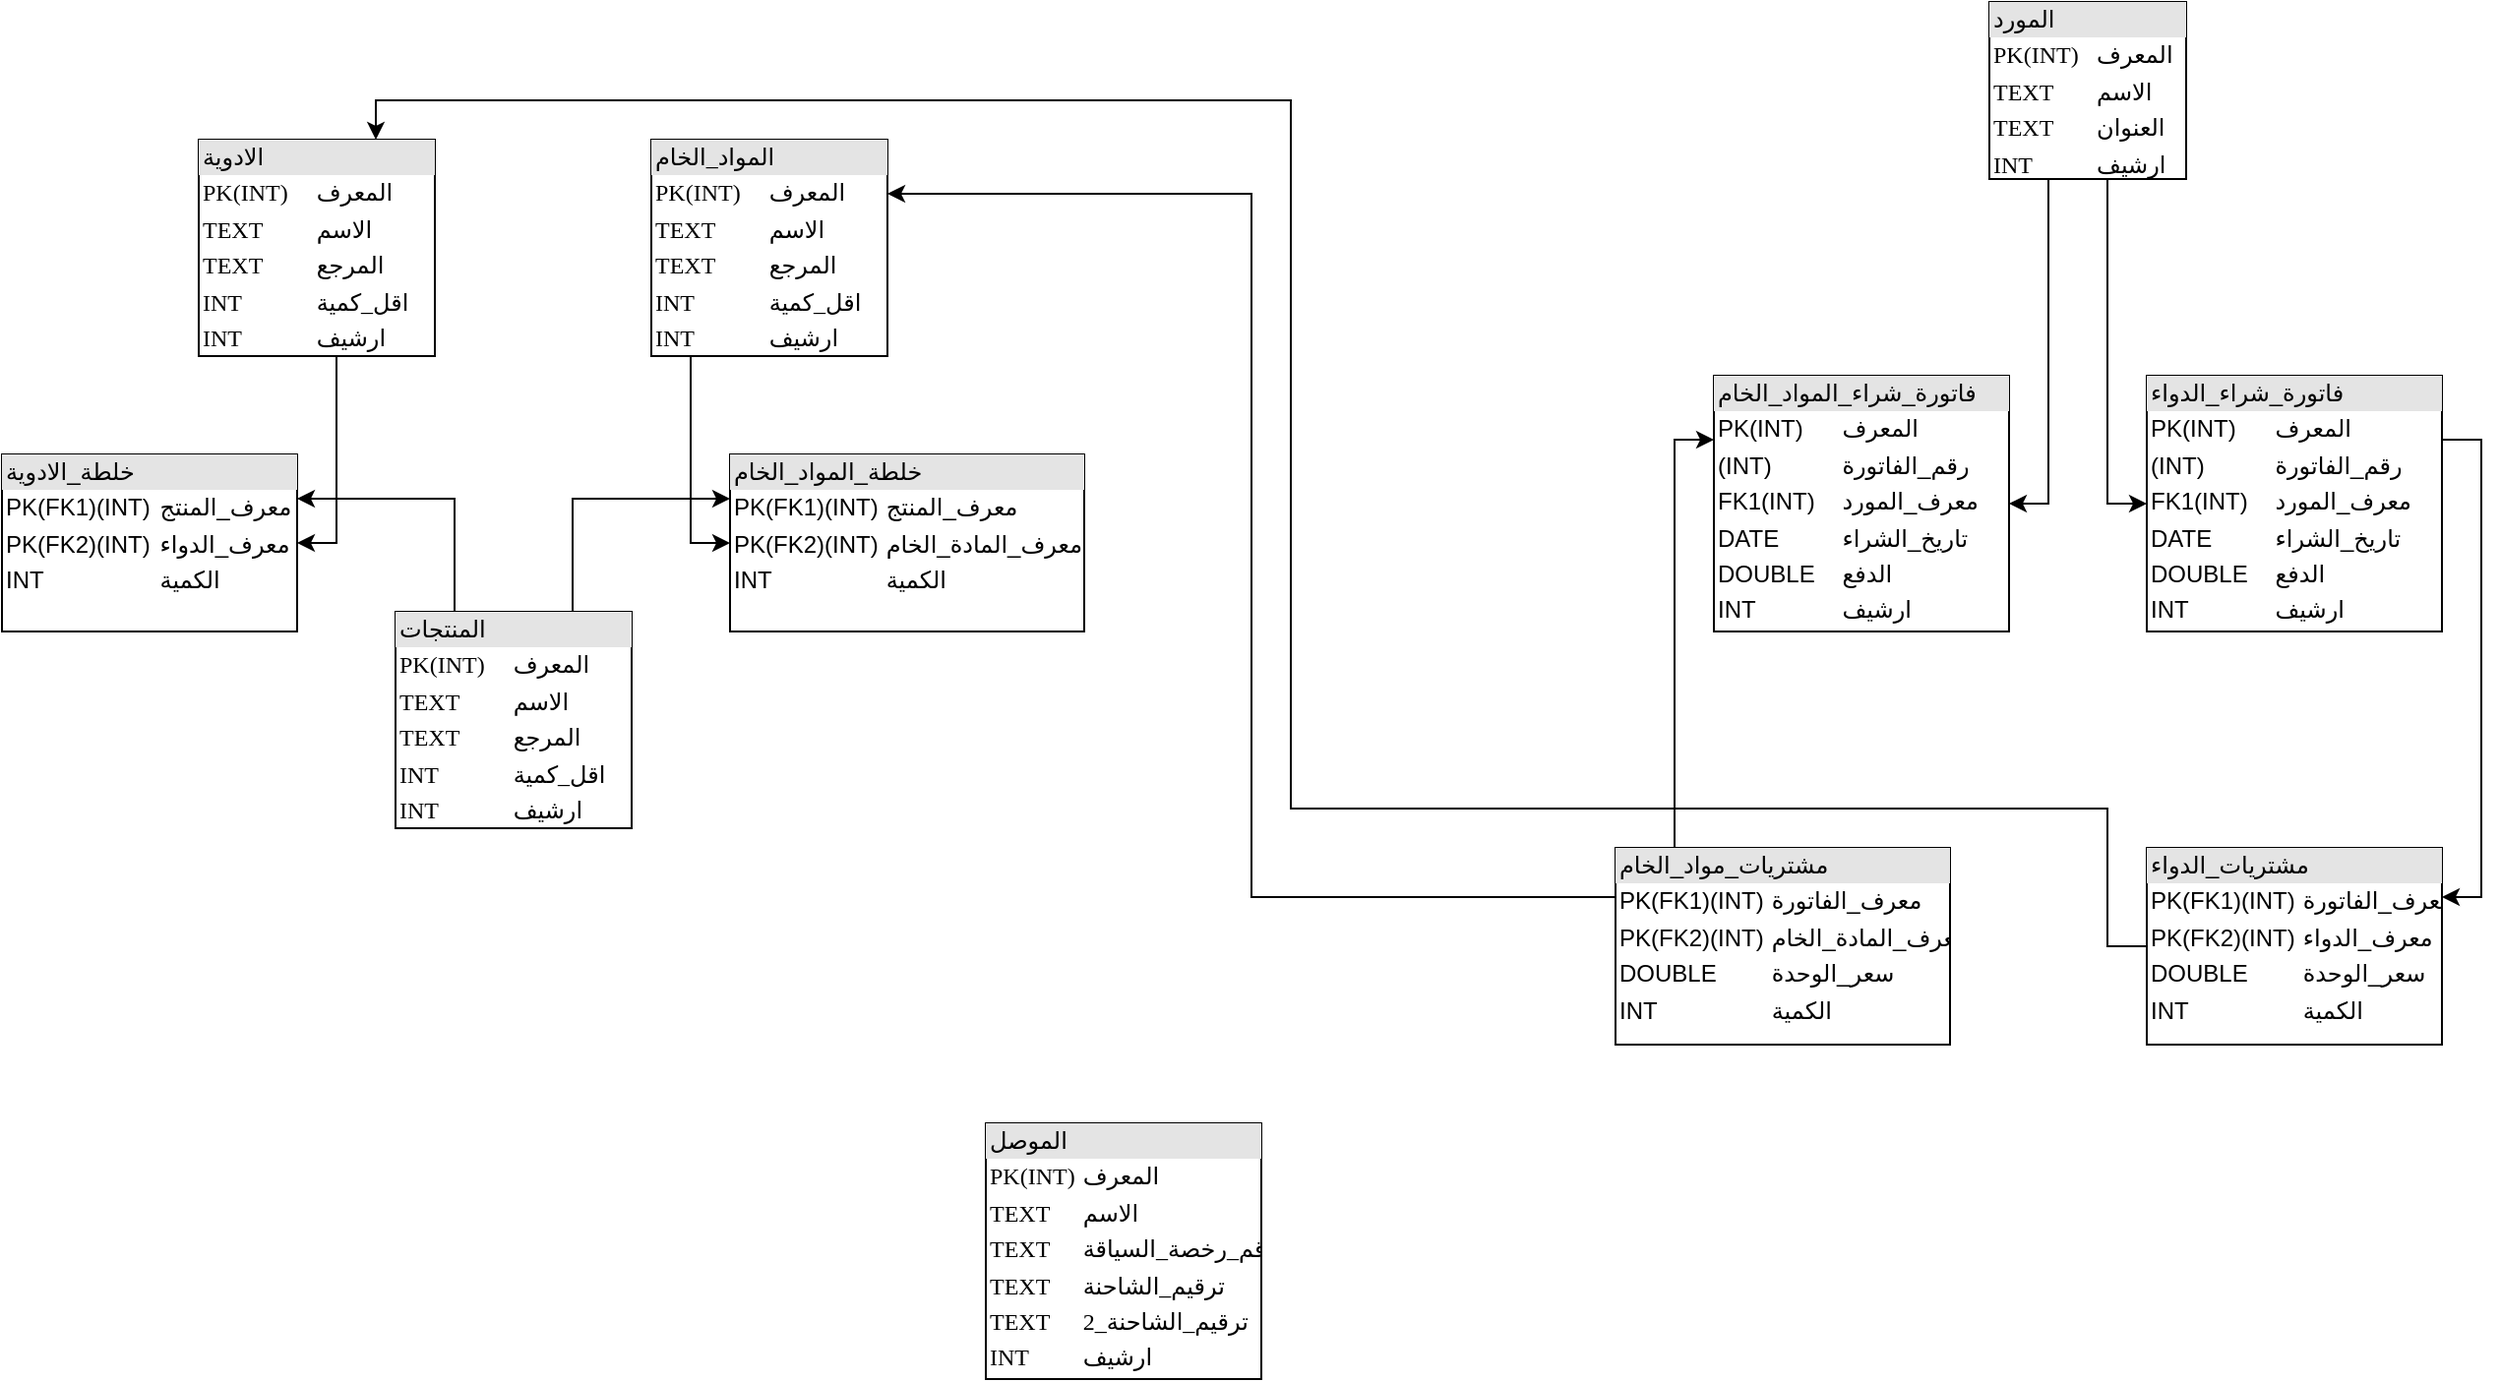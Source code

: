 <mxfile version="20.5.1" type="device"><diagram name="Page-1" id="2ca16b54-16f6-2749-3443-fa8db7711227"><mxGraphModel dx="868" dy="482" grid="1" gridSize="10" guides="1" tooltips="1" connect="1" arrows="1" fold="1" page="1" pageScale="1" pageWidth="1654" pageHeight="1169" math="0" shadow="0"><root><mxCell id="0"/><mxCell id="1" parent="0"/><mxCell id="ss8lkXCyk_bPHU4Q-Rw1-18" style="edgeStyle=orthogonalEdgeStyle;rounded=0;orthogonalLoop=1;jettySize=auto;html=1;entryX=0;entryY=0.5;entryDx=0;entryDy=0;" edge="1" parent="1" source="2ed32ef02a7f4228-8" target="ss8lkXCyk_bPHU4Q-Rw1-12"><mxGeometry relative="1" as="geometry"><Array as="points"><mxPoint x="710" y="565"/></Array></mxGeometry></mxCell><mxCell id="2ed32ef02a7f4228-8" value="&lt;div style=&quot;box-sizing: border-box ; width: 100% ; background: #e4e4e4 ; padding: 2px&quot;&gt;المواد_الخام&lt;/div&gt;&lt;table style=&quot;width: 100% ; font-size: 1em&quot; cellpadding=&quot;2&quot; cellspacing=&quot;0&quot;&gt;&lt;tbody&gt;&lt;tr&gt;&lt;td&gt;PK(INT)&lt;/td&gt;&lt;td&gt;المعرف&lt;/td&gt;&lt;/tr&gt;&lt;tr&gt;&lt;td&gt;TEXT&lt;/td&gt;&lt;td&gt;الاسم&lt;/td&gt;&lt;/tr&gt;&lt;tr&gt;&lt;td&gt;TEXT&lt;/td&gt;&lt;td&gt;المرجع&lt;/td&gt;&lt;/tr&gt;&lt;tr&gt;&lt;td&gt;INT&lt;br&gt;&lt;/td&gt;&lt;td&gt;اقل_كمية&lt;br&gt;&lt;/td&gt;&lt;/tr&gt;&lt;tr&gt;&lt;td&gt;INT&lt;br&gt;&lt;/td&gt;&lt;td&gt;ارشيف&lt;br&gt;&lt;/td&gt;&lt;/tr&gt;&lt;tr&gt;&lt;td&gt;&lt;br&gt;&lt;/td&gt;&lt;td&gt;&lt;br&gt;&lt;/td&gt;&lt;/tr&gt;&lt;/tbody&gt;&lt;/table&gt;" style="verticalAlign=top;align=left;overflow=fill;html=1;rounded=0;shadow=0;comic=0;labelBackgroundColor=none;strokeWidth=1;fontFamily=Verdana;fontSize=12" parent="1" vertex="1"><mxGeometry x="690" y="360" width="120" height="110" as="geometry"/></mxCell><mxCell id="ss8lkXCyk_bPHU4Q-Rw1-10" style="edgeStyle=orthogonalEdgeStyle;rounded=0;orthogonalLoop=1;jettySize=auto;html=1;entryX=1;entryY=0.5;entryDx=0;entryDy=0;" edge="1" parent="1" source="ss8lkXCyk_bPHU4Q-Rw1-6" target="ss8lkXCyk_bPHU4Q-Rw1-8"><mxGeometry relative="1" as="geometry"><Array as="points"><mxPoint x="530" y="565"/></Array></mxGeometry></mxCell><mxCell id="ss8lkXCyk_bPHU4Q-Rw1-6" value="&lt;div style=&quot;box-sizing: border-box ; width: 100% ; background: #e4e4e4 ; padding: 2px&quot;&gt;الادوية&lt;/div&gt;&lt;table style=&quot;width: 100% ; font-size: 1em&quot; cellpadding=&quot;2&quot; cellspacing=&quot;0&quot;&gt;&lt;tbody&gt;&lt;tr&gt;&lt;td&gt;PK(INT)&lt;/td&gt;&lt;td&gt;المعرف&lt;/td&gt;&lt;/tr&gt;&lt;tr&gt;&lt;td&gt;TEXT&lt;/td&gt;&lt;td&gt;الاسم&lt;/td&gt;&lt;/tr&gt;&lt;tr&gt;&lt;td&gt;TEXT&lt;/td&gt;&lt;td&gt;المرجع&lt;/td&gt;&lt;/tr&gt;&lt;tr&gt;&lt;td&gt;INT&lt;br&gt;&lt;/td&gt;&lt;td&gt;اقل_كمية&lt;br&gt;&lt;/td&gt;&lt;/tr&gt;&lt;tr&gt;&lt;td&gt;INT&lt;br&gt;&lt;/td&gt;&lt;td&gt;ارشيف&lt;br&gt;&lt;/td&gt;&lt;/tr&gt;&lt;tr&gt;&lt;td&gt;&lt;br&gt;&lt;/td&gt;&lt;td&gt;&lt;br&gt;&lt;/td&gt;&lt;/tr&gt;&lt;/tbody&gt;&lt;/table&gt;" style="verticalAlign=top;align=left;overflow=fill;html=1;rounded=0;shadow=0;comic=0;labelBackgroundColor=none;strokeWidth=1;fontFamily=Verdana;fontSize=12" vertex="1" parent="1"><mxGeometry x="460" y="360" width="120" height="110" as="geometry"/></mxCell><mxCell id="ss8lkXCyk_bPHU4Q-Rw1-14" style="edgeStyle=orthogonalEdgeStyle;rounded=0;orthogonalLoop=1;jettySize=auto;html=1;exitX=0.75;exitY=0;exitDx=0;exitDy=0;entryX=0;entryY=0.25;entryDx=0;entryDy=0;" edge="1" parent="1" source="ss8lkXCyk_bPHU4Q-Rw1-7" target="ss8lkXCyk_bPHU4Q-Rw1-12"><mxGeometry relative="1" as="geometry"/></mxCell><mxCell id="ss8lkXCyk_bPHU4Q-Rw1-17" style="edgeStyle=orthogonalEdgeStyle;rounded=0;orthogonalLoop=1;jettySize=auto;html=1;exitX=0.25;exitY=0;exitDx=0;exitDy=0;entryX=1;entryY=0.25;entryDx=0;entryDy=0;" edge="1" parent="1" source="ss8lkXCyk_bPHU4Q-Rw1-7" target="ss8lkXCyk_bPHU4Q-Rw1-8"><mxGeometry relative="1" as="geometry"/></mxCell><mxCell id="ss8lkXCyk_bPHU4Q-Rw1-7" value="&lt;div style=&quot;box-sizing: border-box ; width: 100% ; background: #e4e4e4 ; padding: 2px&quot;&gt;المنتجات&lt;/div&gt;&lt;table style=&quot;width: 100% ; font-size: 1em&quot; cellpadding=&quot;2&quot; cellspacing=&quot;0&quot;&gt;&lt;tbody&gt;&lt;tr&gt;&lt;td&gt;PK(INT)&lt;/td&gt;&lt;td&gt;المعرف&lt;/td&gt;&lt;/tr&gt;&lt;tr&gt;&lt;td&gt;TEXT&lt;/td&gt;&lt;td&gt;الاسم&lt;/td&gt;&lt;/tr&gt;&lt;tr&gt;&lt;td&gt;TEXT&lt;/td&gt;&lt;td&gt;المرجع&lt;/td&gt;&lt;/tr&gt;&lt;tr&gt;&lt;td&gt;INT&lt;br&gt;&lt;/td&gt;&lt;td&gt;اقل_كمية&lt;br&gt;&lt;/td&gt;&lt;/tr&gt;&lt;tr&gt;&lt;td&gt;INT&lt;br&gt;&lt;/td&gt;&lt;td&gt;ارشيف&lt;br&gt;&lt;/td&gt;&lt;/tr&gt;&lt;tr&gt;&lt;td&gt;&lt;br&gt;&lt;/td&gt;&lt;td&gt;&lt;br&gt;&lt;/td&gt;&lt;/tr&gt;&lt;/tbody&gt;&lt;/table&gt;" style="verticalAlign=top;align=left;overflow=fill;html=1;rounded=0;shadow=0;comic=0;labelBackgroundColor=none;strokeWidth=1;fontFamily=Verdana;fontSize=12" vertex="1" parent="1"><mxGeometry x="560" y="600" width="120" height="110" as="geometry"/></mxCell><mxCell id="ss8lkXCyk_bPHU4Q-Rw1-8" value="&lt;div style=&quot;box-sizing:border-box;width:100%;background:#e4e4e4;padding:2px;&quot;&gt;خلطة_الادوية&lt;/div&gt;&lt;table style=&quot;width:100%;font-size:1em;&quot; cellpadding=&quot;2&quot; cellspacing=&quot;0&quot;&gt;&lt;tbody&gt;&lt;tr&gt;&lt;td&gt;PK(FK1)(INT)&lt;/td&gt;&lt;td&gt;معرف_المنتج&lt;/td&gt;&lt;/tr&gt;&lt;tr&gt;&lt;td&gt;PK(FK2)(INT)&lt;/td&gt;&lt;td&gt;معرف_الدواء&lt;/td&gt;&lt;/tr&gt;&lt;tr&gt;&lt;td&gt;INT&lt;/td&gt;&lt;td&gt;الكمية&lt;/td&gt;&lt;/tr&gt;&lt;/tbody&gt;&lt;/table&gt;" style="verticalAlign=top;align=left;overflow=fill;html=1;" vertex="1" parent="1"><mxGeometry x="360" y="520" width="150" height="90" as="geometry"/></mxCell><mxCell id="ss8lkXCyk_bPHU4Q-Rw1-12" value="&lt;div style=&quot;box-sizing:border-box;width:100%;background:#e4e4e4;padding:2px;&quot;&gt;خلطة_المواد_الخام&lt;/div&gt;&lt;table style=&quot;width:100%;font-size:1em;&quot; cellpadding=&quot;2&quot; cellspacing=&quot;0&quot;&gt;&lt;tbody&gt;&lt;tr&gt;&lt;td&gt;PK(FK1)(INT)&lt;/td&gt;&lt;td&gt;معرف_المنتج&lt;/td&gt;&lt;/tr&gt;&lt;tr&gt;&lt;td&gt;PK(FK2)(INT)&lt;/td&gt;&lt;td&gt;معرف_المادة_الخام&lt;/td&gt;&lt;/tr&gt;&lt;tr&gt;&lt;td&gt;INT&lt;/td&gt;&lt;td&gt;الكمية&lt;/td&gt;&lt;/tr&gt;&lt;/tbody&gt;&lt;/table&gt;" style="verticalAlign=top;align=left;overflow=fill;html=1;" vertex="1" parent="1"><mxGeometry x="730" y="520" width="180" height="90" as="geometry"/></mxCell><mxCell id="ss8lkXCyk_bPHU4Q-Rw1-27" style="edgeStyle=orthogonalEdgeStyle;rounded=0;orthogonalLoop=1;jettySize=auto;html=1;exitX=0.5;exitY=1;exitDx=0;exitDy=0;entryX=0;entryY=0.5;entryDx=0;entryDy=0;" edge="1" parent="1" source="ss8lkXCyk_bPHU4Q-Rw1-22" target="ss8lkXCyk_bPHU4Q-Rw1-24"><mxGeometry relative="1" as="geometry"><Array as="points"><mxPoint x="1430" y="380"/><mxPoint x="1430" y="545"/></Array></mxGeometry></mxCell><mxCell id="ss8lkXCyk_bPHU4Q-Rw1-22" value="&lt;div style=&quot;box-sizing: border-box ; width: 100% ; background: #e4e4e4 ; padding: 2px&quot;&gt;المورد&lt;/div&gt;&lt;table style=&quot;width: 100% ; font-size: 1em&quot; cellpadding=&quot;2&quot; cellspacing=&quot;0&quot;&gt;&lt;tbody&gt;&lt;tr&gt;&lt;td&gt;PK(INT)&lt;/td&gt;&lt;td&gt;المعرف&lt;/td&gt;&lt;/tr&gt;&lt;tr&gt;&lt;td&gt;TEXT&lt;/td&gt;&lt;td&gt;الاسم&lt;/td&gt;&lt;/tr&gt;&lt;tr&gt;&lt;td&gt;TEXT&lt;/td&gt;&lt;td&gt;العنوان&lt;/td&gt;&lt;/tr&gt;&lt;tr&gt;&lt;td&gt;INT&lt;br&gt;&lt;/td&gt;&lt;td&gt;ارشيف&lt;br&gt;&lt;/td&gt;&lt;/tr&gt;&lt;tr&gt;&lt;td&gt;&lt;br&gt;&lt;/td&gt;&lt;td&gt;&lt;br&gt;&lt;/td&gt;&lt;/tr&gt;&lt;tr&gt;&lt;td&gt;&lt;br&gt;&lt;/td&gt;&lt;td&gt;&lt;br&gt;&lt;/td&gt;&lt;/tr&gt;&lt;/tbody&gt;&lt;/table&gt;" style="verticalAlign=top;align=left;overflow=fill;html=1;rounded=0;shadow=0;comic=0;labelBackgroundColor=none;strokeWidth=1;fontFamily=Verdana;fontSize=12;fillStyle=solid;" vertex="1" parent="1"><mxGeometry x="1370" y="290" width="100" height="90" as="geometry"/></mxCell><mxCell id="ss8lkXCyk_bPHU4Q-Rw1-32" style="edgeStyle=orthogonalEdgeStyle;rounded=0;orthogonalLoop=1;jettySize=auto;html=1;exitX=1;exitY=0.25;exitDx=0;exitDy=0;entryX=1;entryY=0.25;entryDx=0;entryDy=0;" edge="1" parent="1" source="ss8lkXCyk_bPHU4Q-Rw1-24" target="ss8lkXCyk_bPHU4Q-Rw1-31"><mxGeometry relative="1" as="geometry"/></mxCell><mxCell id="ss8lkXCyk_bPHU4Q-Rw1-24" value="&lt;div style=&quot;box-sizing:border-box;width:100%;background:#e4e4e4;padding:2px;&quot;&gt;فاتورة_شراء_الدواء&lt;/div&gt;&lt;table style=&quot;width:100%;font-size:1em;&quot; cellpadding=&quot;2&quot; cellspacing=&quot;0&quot;&gt;&lt;tbody&gt;&lt;tr&gt;&lt;td&gt;PK(INT)&lt;/td&gt;&lt;td&gt;المعرف&lt;/td&gt;&lt;/tr&gt;&lt;tr&gt;&lt;td&gt;(INT)&lt;br&gt;&lt;/td&gt;&lt;td&gt;رقم_الفاتورة&lt;/td&gt;&lt;/tr&gt;&lt;tr&gt;&lt;td&gt;FK1(INT)&lt;/td&gt;&lt;td&gt;معرف_المورد&lt;/td&gt;&lt;/tr&gt;&lt;tr&gt;&lt;td&gt;DATE&lt;/td&gt;&lt;td&gt;تاريخ_الشراء&lt;/td&gt;&lt;/tr&gt;&lt;tr&gt;&lt;td&gt;DOUBLE&lt;/td&gt;&lt;td&gt;الدفع&lt;/td&gt;&lt;/tr&gt;&lt;tr&gt;&lt;td&gt;INT&lt;/td&gt;&lt;td&gt;ارشيف&lt;/td&gt;&lt;/tr&gt;&lt;/tbody&gt;&lt;/table&gt;" style="verticalAlign=top;align=left;overflow=fill;html=1;" vertex="1" parent="1"><mxGeometry x="1450" y="480" width="150" height="130" as="geometry"/></mxCell><mxCell id="ss8lkXCyk_bPHU4Q-Rw1-28" value="&lt;div style=&quot;box-sizing:border-box;width:100%;background:#e4e4e4;padding:2px;&quot;&gt;فاتورة_شراء_المواد_الخام&lt;span style=&quot;white-space: pre;&quot;&gt;&#9;&lt;/span&gt;&lt;/div&gt;&lt;table style=&quot;width:100%;font-size:1em;&quot; cellpadding=&quot;2&quot; cellspacing=&quot;0&quot;&gt;&lt;tbody&gt;&lt;tr&gt;&lt;td&gt;PK(INT)&lt;/td&gt;&lt;td&gt;المعرف&lt;/td&gt;&lt;/tr&gt;&lt;tr&gt;&lt;td&gt;(INT)&lt;br&gt;&lt;/td&gt;&lt;td&gt;رقم_الفاتورة&lt;/td&gt;&lt;/tr&gt;&lt;tr&gt;&lt;td&gt;FK1(INT)&lt;/td&gt;&lt;td&gt;معرف_المورد&lt;/td&gt;&lt;/tr&gt;&lt;tr&gt;&lt;td&gt;DATE&lt;/td&gt;&lt;td&gt;تاريخ_الشراء&lt;/td&gt;&lt;/tr&gt;&lt;tr&gt;&lt;td&gt;DOUBLE&lt;/td&gt;&lt;td&gt;الدفع&lt;/td&gt;&lt;/tr&gt;&lt;tr&gt;&lt;td&gt;INT&lt;/td&gt;&lt;td&gt;ارشيف&lt;/td&gt;&lt;/tr&gt;&lt;/tbody&gt;&lt;/table&gt;" style="verticalAlign=top;align=left;overflow=fill;html=1;" vertex="1" parent="1"><mxGeometry x="1230" y="480" width="150" height="130" as="geometry"/></mxCell><mxCell id="ss8lkXCyk_bPHU4Q-Rw1-29" style="edgeStyle=orthogonalEdgeStyle;rounded=0;orthogonalLoop=1;jettySize=auto;html=1;exitX=0.5;exitY=1;exitDx=0;exitDy=0;" edge="1" parent="1" target="ss8lkXCyk_bPHU4Q-Rw1-28"><mxGeometry relative="1" as="geometry"><mxPoint x="1380.0" y="380.0" as="sourcePoint"/><mxPoint x="1410" y="545.0" as="targetPoint"/><Array as="points"><mxPoint x="1400" y="380"/><mxPoint x="1400" y="545"/></Array></mxGeometry></mxCell><mxCell id="ss8lkXCyk_bPHU4Q-Rw1-33" style="edgeStyle=orthogonalEdgeStyle;rounded=0;orthogonalLoop=1;jettySize=auto;html=1;exitX=0;exitY=0.5;exitDx=0;exitDy=0;entryX=0.75;entryY=0;entryDx=0;entryDy=0;" edge="1" parent="1" source="ss8lkXCyk_bPHU4Q-Rw1-31" target="ss8lkXCyk_bPHU4Q-Rw1-6"><mxGeometry relative="1" as="geometry"><Array as="points"><mxPoint x="1430" y="770"/><mxPoint x="1430" y="700"/><mxPoint x="1015" y="700"/><mxPoint x="1015" y="340"/><mxPoint x="550" y="340"/></Array></mxGeometry></mxCell><mxCell id="ss8lkXCyk_bPHU4Q-Rw1-31" value="&lt;div style=&quot;box-sizing:border-box;width:100%;background:#e4e4e4;padding:2px;&quot;&gt;مشتريات_الدواء&lt;/div&gt;&lt;table style=&quot;width:100%;font-size:1em;&quot; cellpadding=&quot;2&quot; cellspacing=&quot;0&quot;&gt;&lt;tbody&gt;&lt;tr&gt;&lt;td&gt;PK(FK1)(INT)&lt;/td&gt;&lt;td&gt;معرف_الفاتورة&lt;/td&gt;&lt;/tr&gt;&lt;tr&gt;&lt;td&gt;PK(FK2)(INT)&lt;/td&gt;&lt;td&gt;معرف_الدواء&lt;span style=&quot;white-space: pre;&quot;&gt;&#9;&lt;/span&gt;&lt;/td&gt;&lt;/tr&gt;&lt;tr&gt;&lt;td&gt;DOUBLE&lt;/td&gt;&lt;td&gt;سعر_الوحدة&lt;/td&gt;&lt;/tr&gt;&lt;tr&gt;&lt;td&gt;INT&lt;/td&gt;&lt;td&gt;الكمية&lt;/td&gt;&lt;/tr&gt;&lt;/tbody&gt;&lt;/table&gt;" style="verticalAlign=top;align=left;overflow=fill;html=1;" vertex="1" parent="1"><mxGeometry x="1450" y="720" width="150" height="100" as="geometry"/></mxCell><mxCell id="ss8lkXCyk_bPHU4Q-Rw1-35" style="edgeStyle=orthogonalEdgeStyle;rounded=0;orthogonalLoop=1;jettySize=auto;html=1;exitX=0.25;exitY=0;exitDx=0;exitDy=0;entryX=0;entryY=0.25;entryDx=0;entryDy=0;fillColor=#f5f5f5;gradientColor=#b3b3b3;strokeColor=#000000;" edge="1" parent="1" source="ss8lkXCyk_bPHU4Q-Rw1-34" target="ss8lkXCyk_bPHU4Q-Rw1-28"><mxGeometry relative="1" as="geometry"><Array as="points"><mxPoint x="1210" y="720"/><mxPoint x="1210" y="513"/></Array></mxGeometry></mxCell><mxCell id="ss8lkXCyk_bPHU4Q-Rw1-36" style="edgeStyle=orthogonalEdgeStyle;rounded=0;orthogonalLoop=1;jettySize=auto;html=1;exitX=0;exitY=0.25;exitDx=0;exitDy=0;entryX=1;entryY=0.25;entryDx=0;entryDy=0;" edge="1" parent="1" source="ss8lkXCyk_bPHU4Q-Rw1-34" target="2ed32ef02a7f4228-8"><mxGeometry relative="1" as="geometry"/></mxCell><mxCell id="ss8lkXCyk_bPHU4Q-Rw1-34" value="&lt;div style=&quot;box-sizing:border-box;width:100%;background:#e4e4e4;padding:2px;&quot;&gt;مشتريات_مواد_الخام&lt;/div&gt;&lt;table style=&quot;width:100%;font-size:1em;&quot; cellpadding=&quot;2&quot; cellspacing=&quot;0&quot;&gt;&lt;tbody&gt;&lt;tr&gt;&lt;td&gt;PK(FK1)(INT)&lt;/td&gt;&lt;td&gt;معرف_الفاتورة&lt;/td&gt;&lt;/tr&gt;&lt;tr&gt;&lt;td&gt;PK(FK2)(INT)&lt;/td&gt;&lt;td&gt;معرف_المادة_الخام&lt;/td&gt;&lt;/tr&gt;&lt;tr&gt;&lt;td&gt;DOUBLE&lt;/td&gt;&lt;td&gt;سعر_الوحدة&lt;/td&gt;&lt;/tr&gt;&lt;tr&gt;&lt;td&gt;INT&lt;/td&gt;&lt;td&gt;الكمية&lt;/td&gt;&lt;/tr&gt;&lt;/tbody&gt;&lt;/table&gt;" style="verticalAlign=top;align=left;overflow=fill;html=1;" vertex="1" parent="1"><mxGeometry x="1180" y="720" width="170" height="100" as="geometry"/></mxCell><mxCell id="ss8lkXCyk_bPHU4Q-Rw1-37" value="&lt;div style=&quot;box-sizing: border-box ; width: 100% ; background: #e4e4e4 ; padding: 2px&quot;&gt;الموصل&lt;/div&gt;&lt;table style=&quot;width: 100% ; font-size: 1em&quot; cellpadding=&quot;2&quot; cellspacing=&quot;0&quot;&gt;&lt;tbody&gt;&lt;tr&gt;&lt;td&gt;PK(INT)&lt;/td&gt;&lt;td&gt;المعرف&lt;/td&gt;&lt;/tr&gt;&lt;tr&gt;&lt;td&gt;TEXT&lt;/td&gt;&lt;td&gt;الاسم&lt;/td&gt;&lt;/tr&gt;&lt;tr&gt;&lt;td&gt;TEXT&lt;/td&gt;&lt;td&gt;رقم_رخصة_السياقة&lt;/td&gt;&lt;/tr&gt;&lt;tr&gt;&lt;td&gt;TEXT&lt;br&gt;&lt;/td&gt;&lt;td&gt;ترقيم_الشاحنة&lt;span style=&quot;&quot;&gt;&#9;&lt;/span&gt;&lt;/td&gt;&lt;/tr&gt;&lt;tr&gt;&lt;td&gt;TEXT&lt;/td&gt;&lt;td&gt;ترقيم_الشاحنة_2&lt;/td&gt;&lt;/tr&gt;&lt;tr&gt;&lt;td&gt;INT&lt;br&gt;&lt;/td&gt;&lt;td&gt;ارشيف&lt;br&gt;&lt;/td&gt;&lt;/tr&gt;&lt;tr&gt;&lt;td&gt;&lt;br&gt;&lt;/td&gt;&lt;td&gt;&lt;br&gt;&lt;/td&gt;&lt;/tr&gt;&lt;tr&gt;&lt;td&gt;&lt;br&gt;&lt;/td&gt;&lt;td&gt;&lt;br&gt;&lt;/td&gt;&lt;/tr&gt;&lt;/tbody&gt;&lt;/table&gt;" style="verticalAlign=top;align=left;overflow=fill;html=1;rounded=0;shadow=0;comic=0;labelBackgroundColor=none;strokeWidth=1;fontFamily=Verdana;fontSize=12;fillStyle=solid;" vertex="1" parent="1"><mxGeometry x="860" y="860" width="140" height="130" as="geometry"/></mxCell></root></mxGraphModel></diagram></mxfile>
